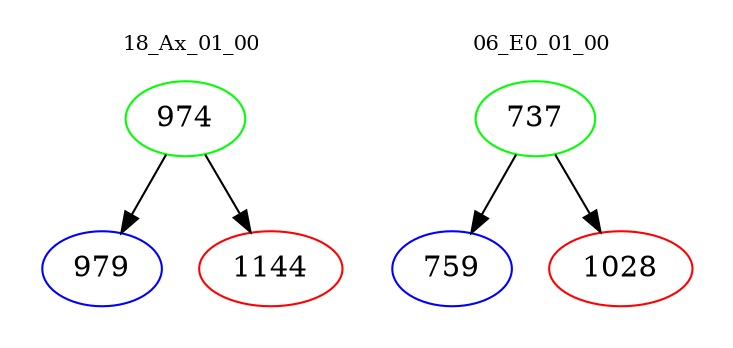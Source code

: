 digraph{
subgraph cluster_0 {
color = white
label = "18_Ax_01_00";
fontsize=10;
T0_974 [label="974", color="green"]
T0_974 -> T0_979 [color="black"]
T0_979 [label="979", color="blue"]
T0_974 -> T0_1144 [color="black"]
T0_1144 [label="1144", color="red"]
}
subgraph cluster_1 {
color = white
label = "06_E0_01_00";
fontsize=10;
T1_737 [label="737", color="green"]
T1_737 -> T1_759 [color="black"]
T1_759 [label="759", color="blue"]
T1_737 -> T1_1028 [color="black"]
T1_1028 [label="1028", color="red"]
}
}
